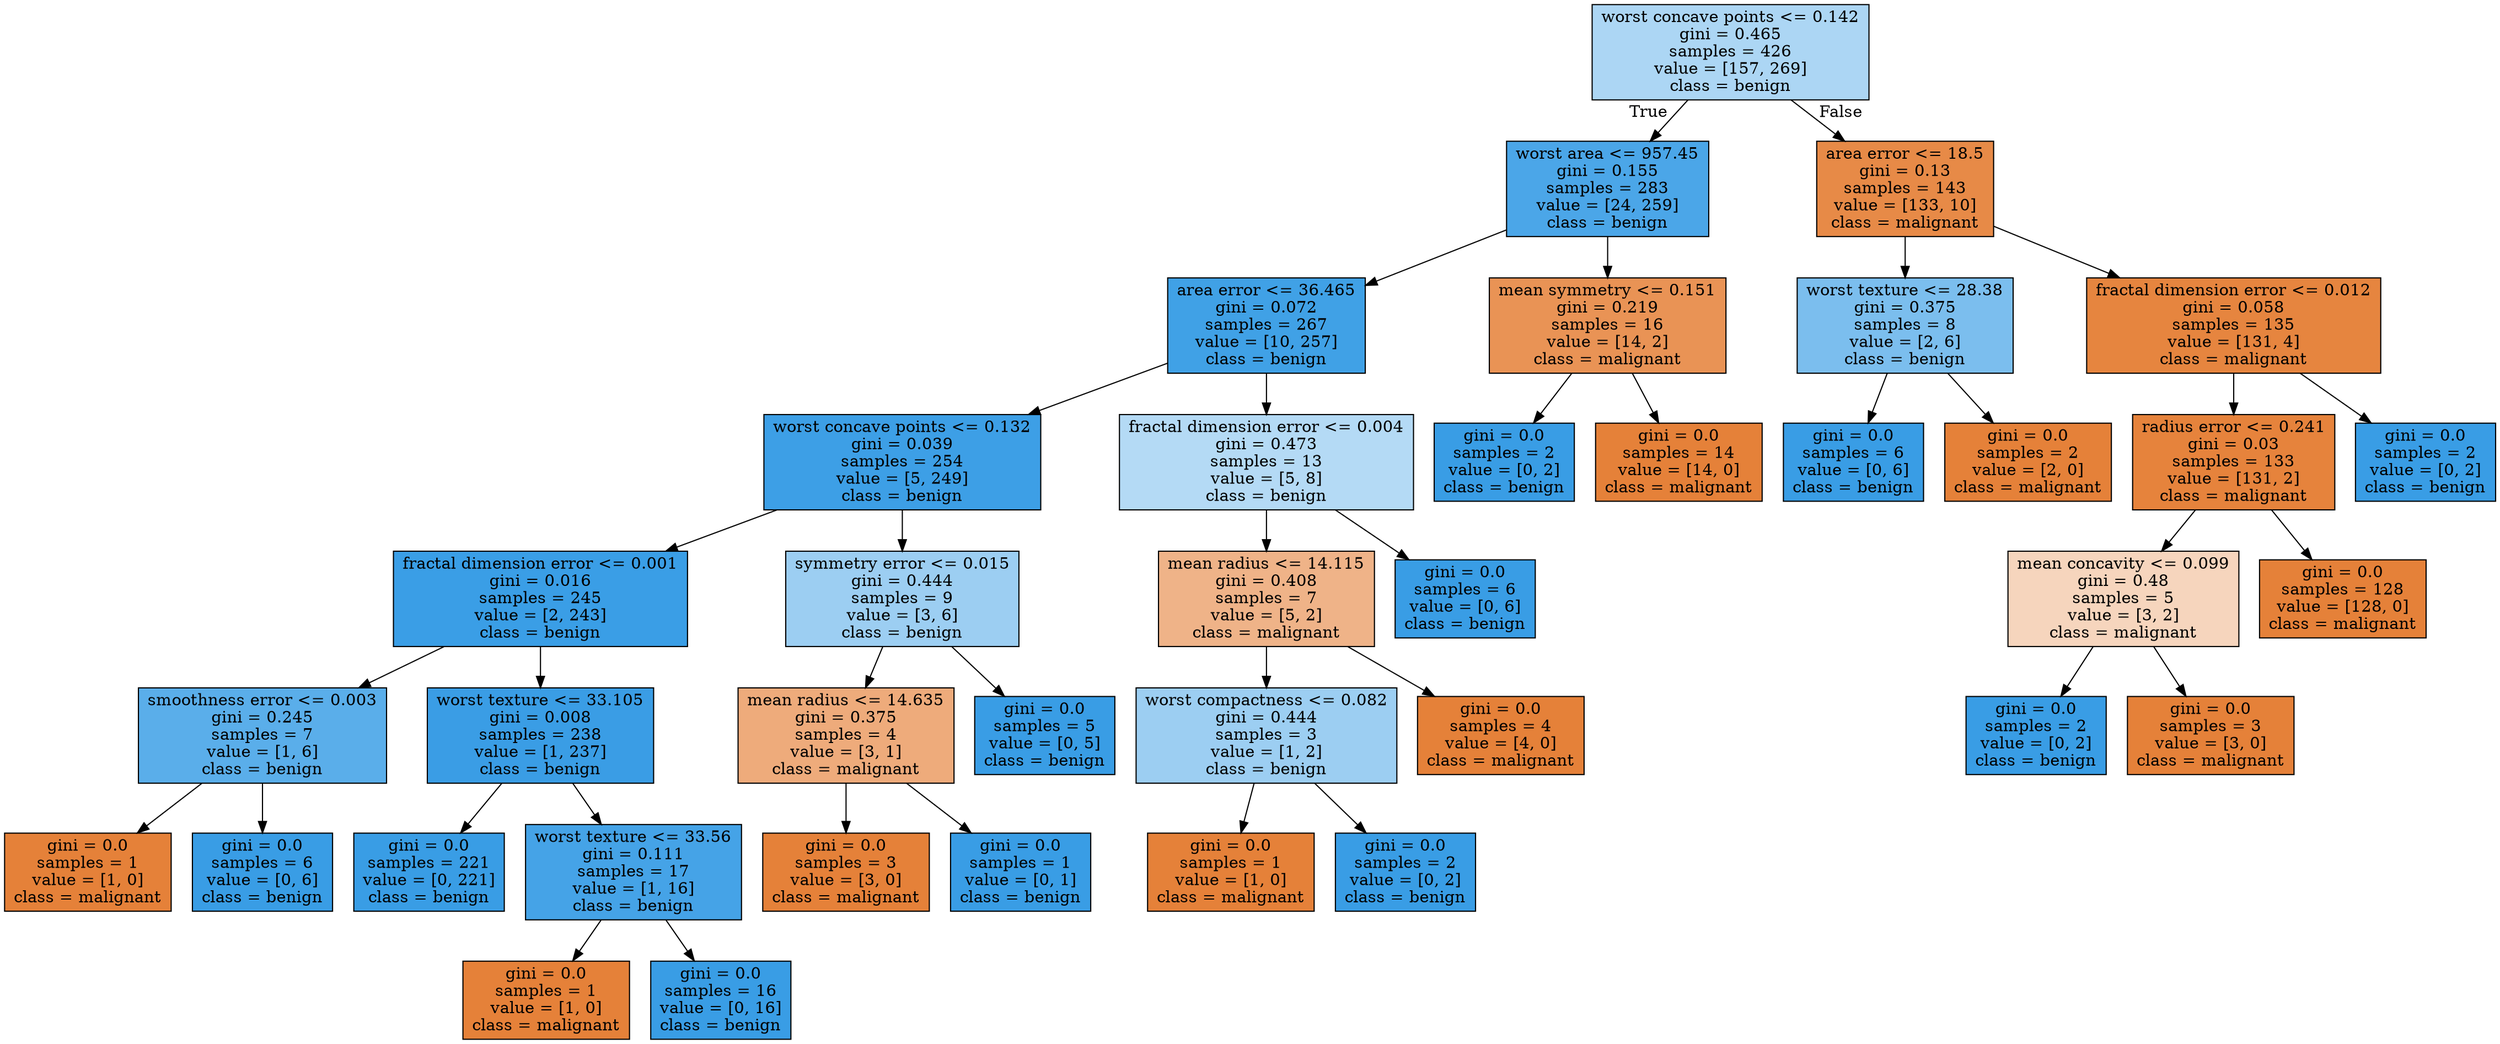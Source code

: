 digraph Tree {
node [shape=box, style="filled", color="black"] ;
0 [label="worst concave points <= 0.142\ngini = 0.465\nsamples = 426\nvalue = [157, 269]\nclass = benign", fillcolor="#399de56a"] ;
1 [label="worst area <= 957.45\ngini = 0.155\nsamples = 283\nvalue = [24, 259]\nclass = benign", fillcolor="#399de5e7"] ;
0 -> 1 [labeldistance=2.5, labelangle=45, headlabel="True"] ;
2 [label="area error <= 36.465\ngini = 0.072\nsamples = 267\nvalue = [10, 257]\nclass = benign", fillcolor="#399de5f5"] ;
1 -> 2 ;
3 [label="worst concave points <= 0.132\ngini = 0.039\nsamples = 254\nvalue = [5, 249]\nclass = benign", fillcolor="#399de5fa"] ;
2 -> 3 ;
4 [label="fractal dimension error <= 0.001\ngini = 0.016\nsamples = 245\nvalue = [2, 243]\nclass = benign", fillcolor="#399de5fd"] ;
3 -> 4 ;
5 [label="smoothness error <= 0.003\ngini = 0.245\nsamples = 7\nvalue = [1, 6]\nclass = benign", fillcolor="#399de5d4"] ;
4 -> 5 ;
6 [label="gini = 0.0\nsamples = 1\nvalue = [1, 0]\nclass = malignant", fillcolor="#e58139ff"] ;
5 -> 6 ;
7 [label="gini = 0.0\nsamples = 6\nvalue = [0, 6]\nclass = benign", fillcolor="#399de5ff"] ;
5 -> 7 ;
8 [label="worst texture <= 33.105\ngini = 0.008\nsamples = 238\nvalue = [1, 237]\nclass = benign", fillcolor="#399de5fe"] ;
4 -> 8 ;
9 [label="gini = 0.0\nsamples = 221\nvalue = [0, 221]\nclass = benign", fillcolor="#399de5ff"] ;
8 -> 9 ;
10 [label="worst texture <= 33.56\ngini = 0.111\nsamples = 17\nvalue = [1, 16]\nclass = benign", fillcolor="#399de5ef"] ;
8 -> 10 ;
11 [label="gini = 0.0\nsamples = 1\nvalue = [1, 0]\nclass = malignant", fillcolor="#e58139ff"] ;
10 -> 11 ;
12 [label="gini = 0.0\nsamples = 16\nvalue = [0, 16]\nclass = benign", fillcolor="#399de5ff"] ;
10 -> 12 ;
13 [label="symmetry error <= 0.015\ngini = 0.444\nsamples = 9\nvalue = [3, 6]\nclass = benign", fillcolor="#399de57f"] ;
3 -> 13 ;
14 [label="mean radius <= 14.635\ngini = 0.375\nsamples = 4\nvalue = [3, 1]\nclass = malignant", fillcolor="#e58139aa"] ;
13 -> 14 ;
15 [label="gini = 0.0\nsamples = 3\nvalue = [3, 0]\nclass = malignant", fillcolor="#e58139ff"] ;
14 -> 15 ;
16 [label="gini = 0.0\nsamples = 1\nvalue = [0, 1]\nclass = benign", fillcolor="#399de5ff"] ;
14 -> 16 ;
17 [label="gini = 0.0\nsamples = 5\nvalue = [0, 5]\nclass = benign", fillcolor="#399de5ff"] ;
13 -> 17 ;
18 [label="fractal dimension error <= 0.004\ngini = 0.473\nsamples = 13\nvalue = [5, 8]\nclass = benign", fillcolor="#399de560"] ;
2 -> 18 ;
19 [label="mean radius <= 14.115\ngini = 0.408\nsamples = 7\nvalue = [5, 2]\nclass = malignant", fillcolor="#e5813999"] ;
18 -> 19 ;
20 [label="worst compactness <= 0.082\ngini = 0.444\nsamples = 3\nvalue = [1, 2]\nclass = benign", fillcolor="#399de57f"] ;
19 -> 20 ;
21 [label="gini = 0.0\nsamples = 1\nvalue = [1, 0]\nclass = malignant", fillcolor="#e58139ff"] ;
20 -> 21 ;
22 [label="gini = 0.0\nsamples = 2\nvalue = [0, 2]\nclass = benign", fillcolor="#399de5ff"] ;
20 -> 22 ;
23 [label="gini = 0.0\nsamples = 4\nvalue = [4, 0]\nclass = malignant", fillcolor="#e58139ff"] ;
19 -> 23 ;
24 [label="gini = 0.0\nsamples = 6\nvalue = [0, 6]\nclass = benign", fillcolor="#399de5ff"] ;
18 -> 24 ;
25 [label="mean symmetry <= 0.151\ngini = 0.219\nsamples = 16\nvalue = [14, 2]\nclass = malignant", fillcolor="#e58139db"] ;
1 -> 25 ;
26 [label="gini = 0.0\nsamples = 2\nvalue = [0, 2]\nclass = benign", fillcolor="#399de5ff"] ;
25 -> 26 ;
27 [label="gini = 0.0\nsamples = 14\nvalue = [14, 0]\nclass = malignant", fillcolor="#e58139ff"] ;
25 -> 27 ;
28 [label="area error <= 18.5\ngini = 0.13\nsamples = 143\nvalue = [133, 10]\nclass = malignant", fillcolor="#e58139ec"] ;
0 -> 28 [labeldistance=2.5, labelangle=-45, headlabel="False"] ;
29 [label="worst texture <= 28.38\ngini = 0.375\nsamples = 8\nvalue = [2, 6]\nclass = benign", fillcolor="#399de5aa"] ;
28 -> 29 ;
30 [label="gini = 0.0\nsamples = 6\nvalue = [0, 6]\nclass = benign", fillcolor="#399de5ff"] ;
29 -> 30 ;
31 [label="gini = 0.0\nsamples = 2\nvalue = [2, 0]\nclass = malignant", fillcolor="#e58139ff"] ;
29 -> 31 ;
32 [label="fractal dimension error <= 0.012\ngini = 0.058\nsamples = 135\nvalue = [131, 4]\nclass = malignant", fillcolor="#e58139f7"] ;
28 -> 32 ;
33 [label="radius error <= 0.241\ngini = 0.03\nsamples = 133\nvalue = [131, 2]\nclass = malignant", fillcolor="#e58139fb"] ;
32 -> 33 ;
34 [label="mean concavity <= 0.099\ngini = 0.48\nsamples = 5\nvalue = [3, 2]\nclass = malignant", fillcolor="#e5813955"] ;
33 -> 34 ;
35 [label="gini = 0.0\nsamples = 2\nvalue = [0, 2]\nclass = benign", fillcolor="#399de5ff"] ;
34 -> 35 ;
36 [label="gini = 0.0\nsamples = 3\nvalue = [3, 0]\nclass = malignant", fillcolor="#e58139ff"] ;
34 -> 36 ;
37 [label="gini = 0.0\nsamples = 128\nvalue = [128, 0]\nclass = malignant", fillcolor="#e58139ff"] ;
33 -> 37 ;
38 [label="gini = 0.0\nsamples = 2\nvalue = [0, 2]\nclass = benign", fillcolor="#399de5ff"] ;
32 -> 38 ;
}
